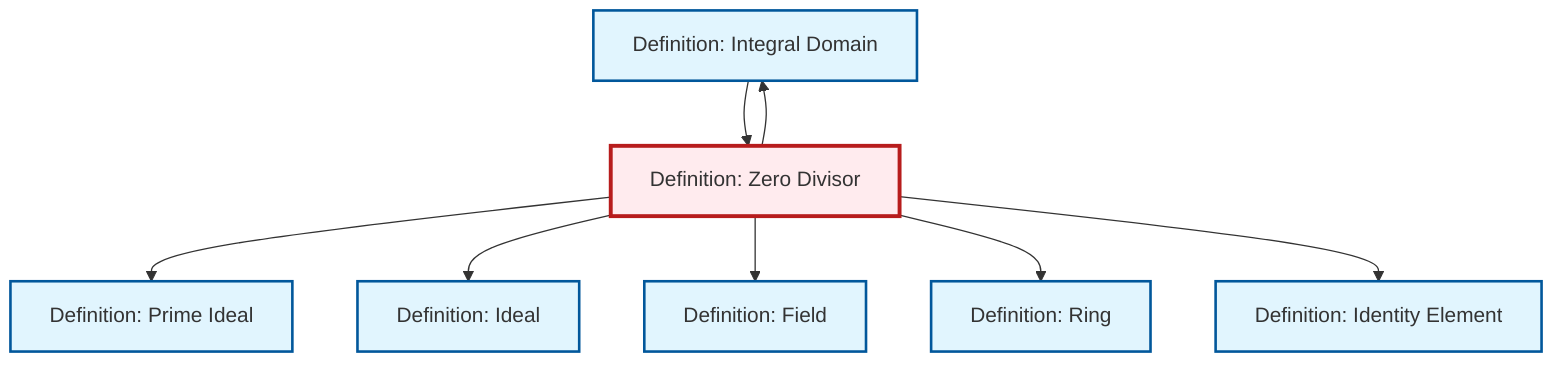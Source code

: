 graph TD
    classDef definition fill:#e1f5fe,stroke:#01579b,stroke-width:2px
    classDef theorem fill:#f3e5f5,stroke:#4a148c,stroke-width:2px
    classDef axiom fill:#fff3e0,stroke:#e65100,stroke-width:2px
    classDef example fill:#e8f5e9,stroke:#1b5e20,stroke-width:2px
    classDef current fill:#ffebee,stroke:#b71c1c,stroke-width:3px
    def-field["Definition: Field"]:::definition
    def-ideal["Definition: Ideal"]:::definition
    def-integral-domain["Definition: Integral Domain"]:::definition
    def-identity-element["Definition: Identity Element"]:::definition
    def-zero-divisor["Definition: Zero Divisor"]:::definition
    def-ring["Definition: Ring"]:::definition
    def-prime-ideal["Definition: Prime Ideal"]:::definition
    def-zero-divisor --> def-prime-ideal
    def-zero-divisor --> def-ideal
    def-zero-divisor --> def-integral-domain
    def-zero-divisor --> def-field
    def-zero-divisor --> def-ring
    def-integral-domain --> def-zero-divisor
    def-zero-divisor --> def-identity-element
    class def-zero-divisor current